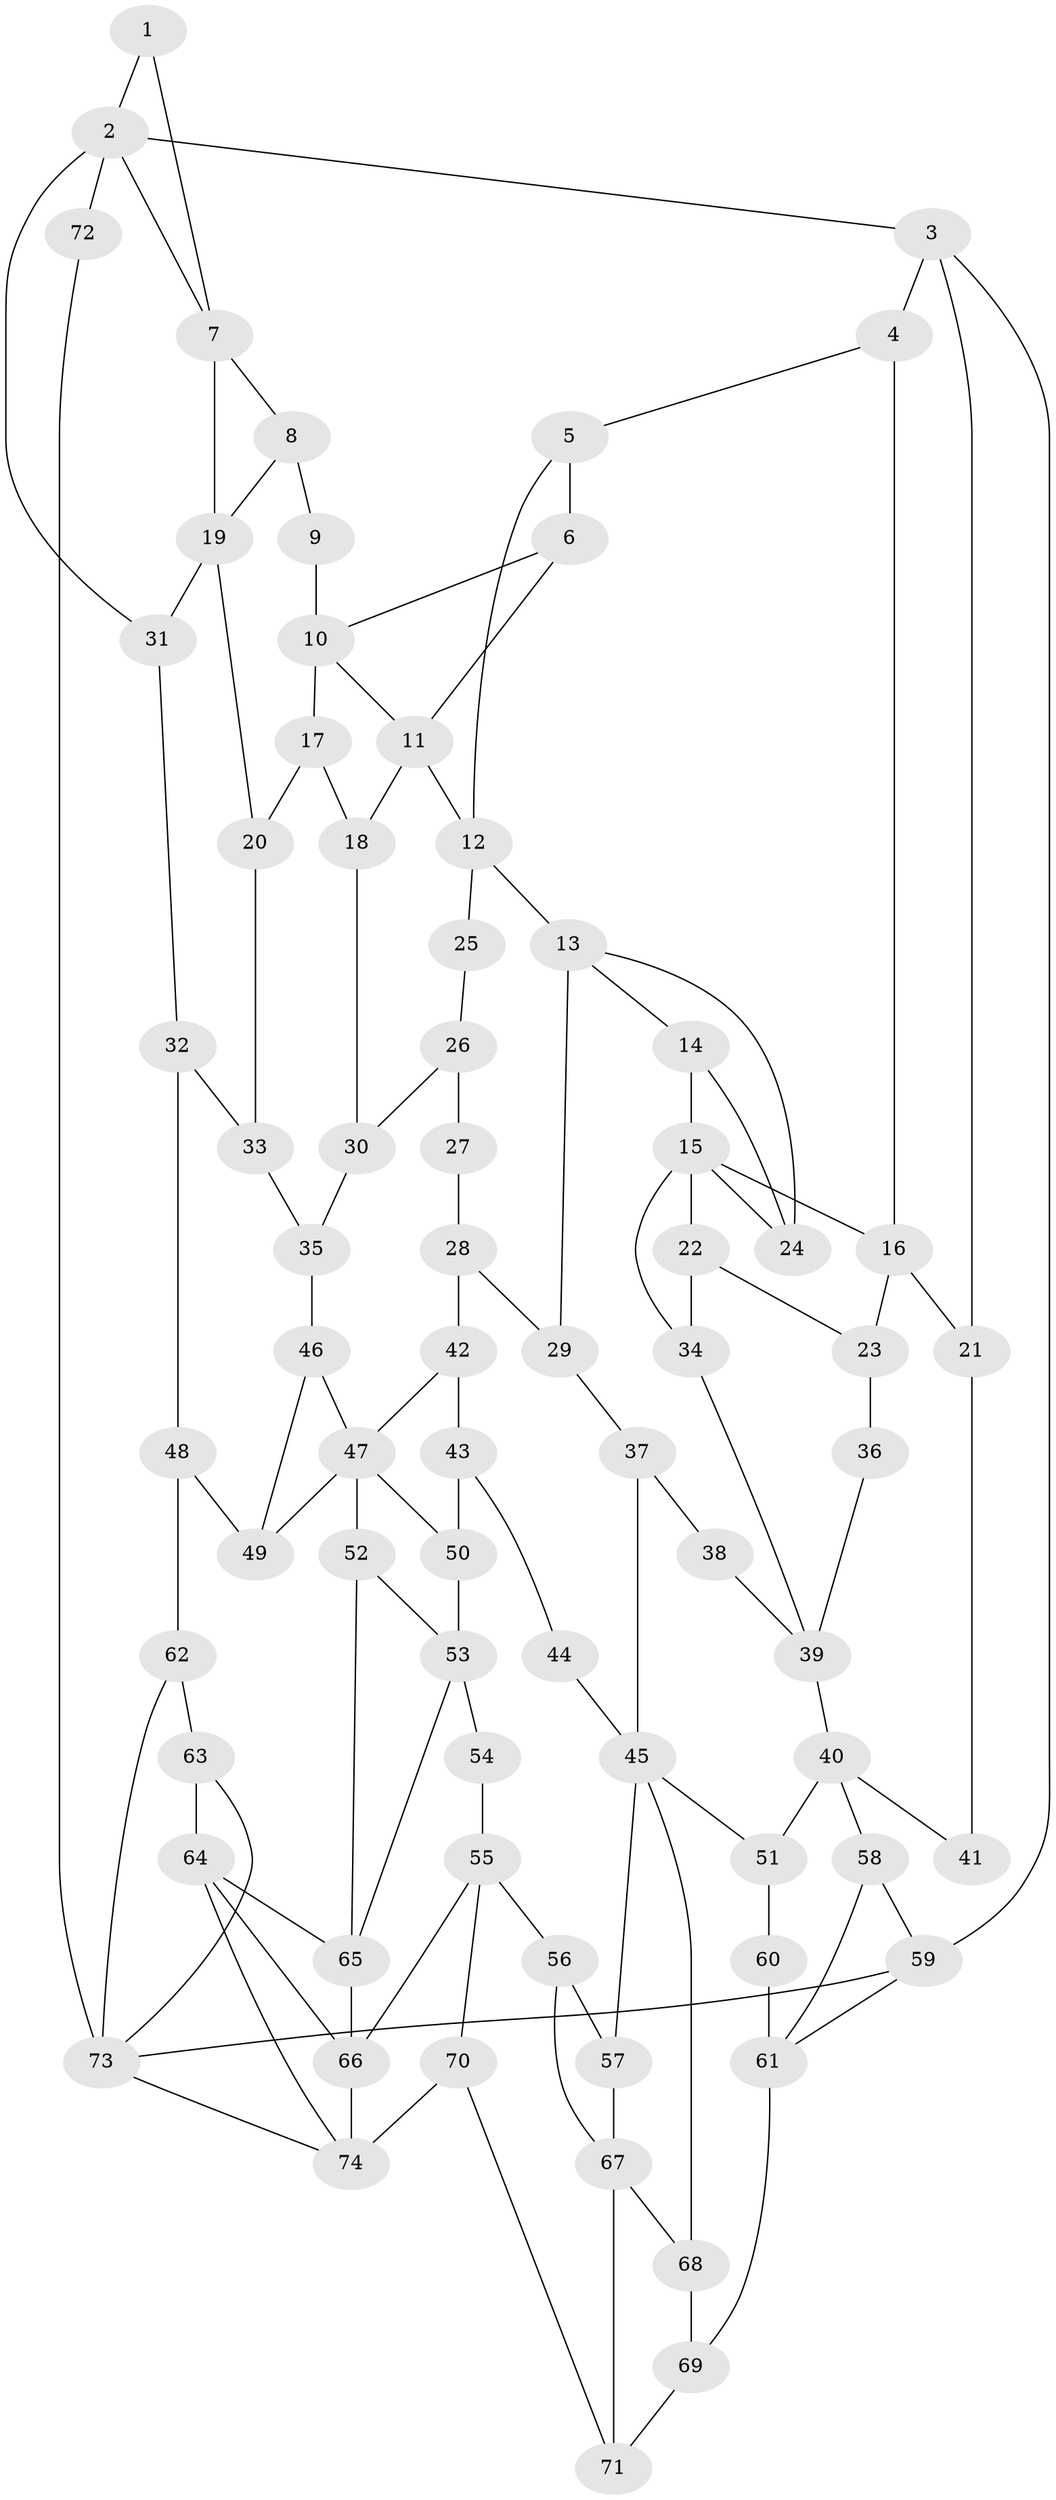 // original degree distribution, {3: 0.013605442176870748, 6: 0.21768707482993196, 5: 0.5306122448979592, 4: 0.23809523809523808}
// Generated by graph-tools (version 1.1) at 2025/38/03/09/25 02:38:20]
// undirected, 74 vertices, 120 edges
graph export_dot {
graph [start="1"]
  node [color=gray90,style=filled];
  1;
  2;
  3;
  4;
  5;
  6;
  7;
  8;
  9;
  10;
  11;
  12;
  13;
  14;
  15;
  16;
  17;
  18;
  19;
  20;
  21;
  22;
  23;
  24;
  25;
  26;
  27;
  28;
  29;
  30;
  31;
  32;
  33;
  34;
  35;
  36;
  37;
  38;
  39;
  40;
  41;
  42;
  43;
  44;
  45;
  46;
  47;
  48;
  49;
  50;
  51;
  52;
  53;
  54;
  55;
  56;
  57;
  58;
  59;
  60;
  61;
  62;
  63;
  64;
  65;
  66;
  67;
  68;
  69;
  70;
  71;
  72;
  73;
  74;
  1 -- 2 [weight=1.0];
  1 -- 7 [weight=1.0];
  2 -- 3 [weight=1.0];
  2 -- 7 [weight=1.0];
  2 -- 31 [weight=1.0];
  2 -- 72 [weight=2.0];
  3 -- 4 [weight=1.0];
  3 -- 21 [weight=1.0];
  3 -- 59 [weight=1.0];
  4 -- 5 [weight=1.0];
  4 -- 16 [weight=1.0];
  5 -- 6 [weight=1.0];
  5 -- 12 [weight=1.0];
  6 -- 10 [weight=1.0];
  6 -- 11 [weight=1.0];
  7 -- 8 [weight=2.0];
  7 -- 19 [weight=2.0];
  8 -- 9 [weight=2.0];
  8 -- 19 [weight=1.0];
  9 -- 10 [weight=2.0];
  10 -- 11 [weight=1.0];
  10 -- 17 [weight=1.0];
  11 -- 12 [weight=1.0];
  11 -- 18 [weight=1.0];
  12 -- 13 [weight=2.0];
  12 -- 25 [weight=2.0];
  13 -- 14 [weight=1.0];
  13 -- 24 [weight=1.0];
  13 -- 29 [weight=1.0];
  14 -- 15 [weight=1.0];
  14 -- 24 [weight=1.0];
  15 -- 16 [weight=1.0];
  15 -- 22 [weight=2.0];
  15 -- 24 [weight=1.0];
  15 -- 34 [weight=1.0];
  16 -- 21 [weight=1.0];
  16 -- 23 [weight=2.0];
  17 -- 18 [weight=1.0];
  17 -- 20 [weight=1.0];
  18 -- 30 [weight=1.0];
  19 -- 20 [weight=1.0];
  19 -- 31 [weight=1.0];
  20 -- 33 [weight=1.0];
  21 -- 41 [weight=1.0];
  22 -- 23 [weight=2.0];
  22 -- 34 [weight=1.0];
  23 -- 36 [weight=2.0];
  25 -- 26 [weight=1.0];
  26 -- 27 [weight=1.0];
  26 -- 30 [weight=1.0];
  27 -- 28 [weight=2.0];
  28 -- 29 [weight=1.0];
  28 -- 42 [weight=2.0];
  29 -- 37 [weight=1.0];
  30 -- 35 [weight=1.0];
  31 -- 32 [weight=1.0];
  32 -- 33 [weight=1.0];
  32 -- 48 [weight=1.0];
  33 -- 35 [weight=1.0];
  34 -- 39 [weight=1.0];
  35 -- 46 [weight=1.0];
  36 -- 39 [weight=1.0];
  37 -- 38 [weight=1.0];
  37 -- 45 [weight=1.0];
  38 -- 39 [weight=2.0];
  39 -- 40 [weight=2.0];
  40 -- 41 [weight=2.0];
  40 -- 51 [weight=1.0];
  40 -- 58 [weight=1.0];
  42 -- 43 [weight=1.0];
  42 -- 47 [weight=2.0];
  43 -- 44 [weight=1.0];
  43 -- 50 [weight=1.0];
  44 -- 45 [weight=2.0];
  45 -- 51 [weight=1.0];
  45 -- 57 [weight=1.0];
  45 -- 68 [weight=1.0];
  46 -- 47 [weight=1.0];
  46 -- 49 [weight=1.0];
  47 -- 49 [weight=1.0];
  47 -- 50 [weight=1.0];
  47 -- 52 [weight=1.0];
  48 -- 49 [weight=1.0];
  48 -- 62 [weight=1.0];
  50 -- 53 [weight=2.0];
  51 -- 60 [weight=1.0];
  52 -- 53 [weight=1.0];
  52 -- 65 [weight=1.0];
  53 -- 54 [weight=2.0];
  53 -- 65 [weight=1.0];
  54 -- 55 [weight=1.0];
  55 -- 56 [weight=1.0];
  55 -- 66 [weight=1.0];
  55 -- 70 [weight=1.0];
  56 -- 57 [weight=1.0];
  56 -- 67 [weight=1.0];
  57 -- 67 [weight=1.0];
  58 -- 59 [weight=1.0];
  58 -- 61 [weight=1.0];
  59 -- 61 [weight=1.0];
  59 -- 73 [weight=1.0];
  60 -- 61 [weight=2.0];
  61 -- 69 [weight=2.0];
  62 -- 63 [weight=1.0];
  62 -- 73 [weight=1.0];
  63 -- 64 [weight=2.0];
  63 -- 73 [weight=2.0];
  64 -- 65 [weight=2.0];
  64 -- 66 [weight=1.0];
  64 -- 74 [weight=1.0];
  65 -- 66 [weight=1.0];
  66 -- 74 [weight=1.0];
  67 -- 68 [weight=1.0];
  67 -- 71 [weight=2.0];
  68 -- 69 [weight=1.0];
  69 -- 71 [weight=2.0];
  70 -- 71 [weight=2.0];
  70 -- 74 [weight=2.0];
  72 -- 73 [weight=2.0];
  73 -- 74 [weight=1.0];
}
